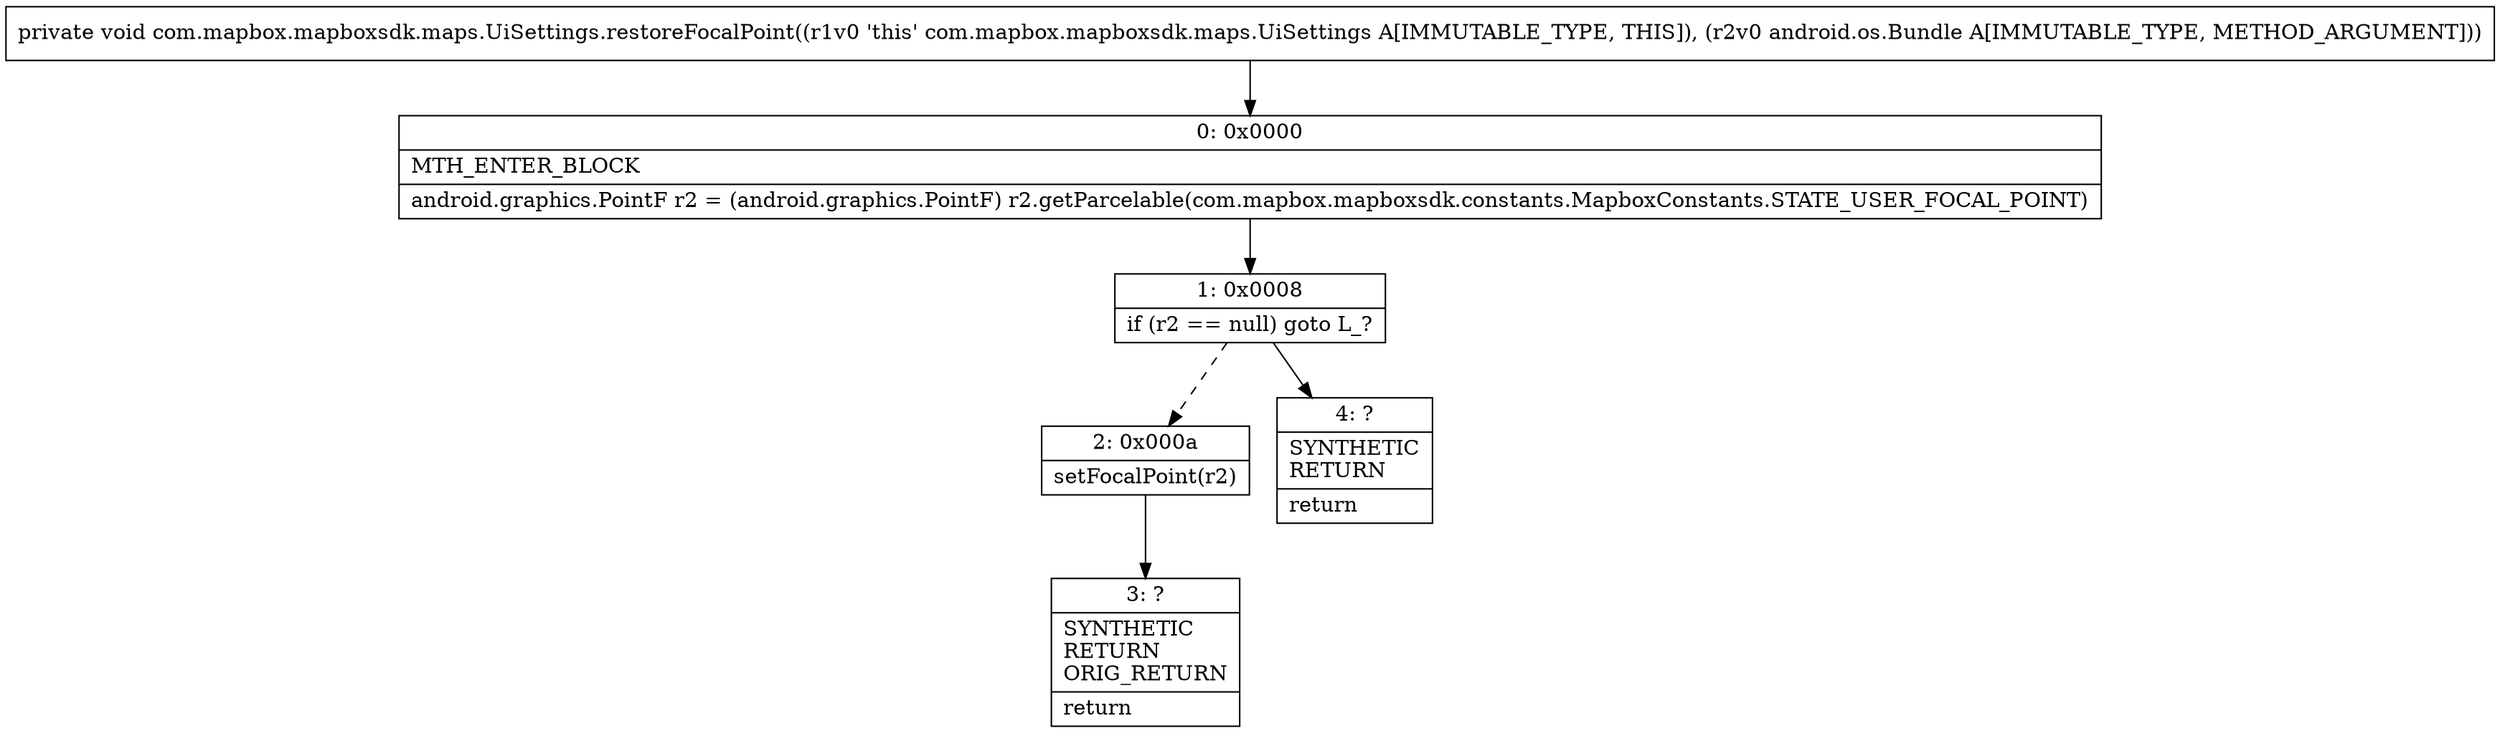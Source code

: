 digraph "CFG forcom.mapbox.mapboxsdk.maps.UiSettings.restoreFocalPoint(Landroid\/os\/Bundle;)V" {
Node_0 [shape=record,label="{0\:\ 0x0000|MTH_ENTER_BLOCK\l|android.graphics.PointF r2 = (android.graphics.PointF) r2.getParcelable(com.mapbox.mapboxsdk.constants.MapboxConstants.STATE_USER_FOCAL_POINT)\l}"];
Node_1 [shape=record,label="{1\:\ 0x0008|if (r2 == null) goto L_?\l}"];
Node_2 [shape=record,label="{2\:\ 0x000a|setFocalPoint(r2)\l}"];
Node_3 [shape=record,label="{3\:\ ?|SYNTHETIC\lRETURN\lORIG_RETURN\l|return\l}"];
Node_4 [shape=record,label="{4\:\ ?|SYNTHETIC\lRETURN\l|return\l}"];
MethodNode[shape=record,label="{private void com.mapbox.mapboxsdk.maps.UiSettings.restoreFocalPoint((r1v0 'this' com.mapbox.mapboxsdk.maps.UiSettings A[IMMUTABLE_TYPE, THIS]), (r2v0 android.os.Bundle A[IMMUTABLE_TYPE, METHOD_ARGUMENT])) }"];
MethodNode -> Node_0;
Node_0 -> Node_1;
Node_1 -> Node_2[style=dashed];
Node_1 -> Node_4;
Node_2 -> Node_3;
}

